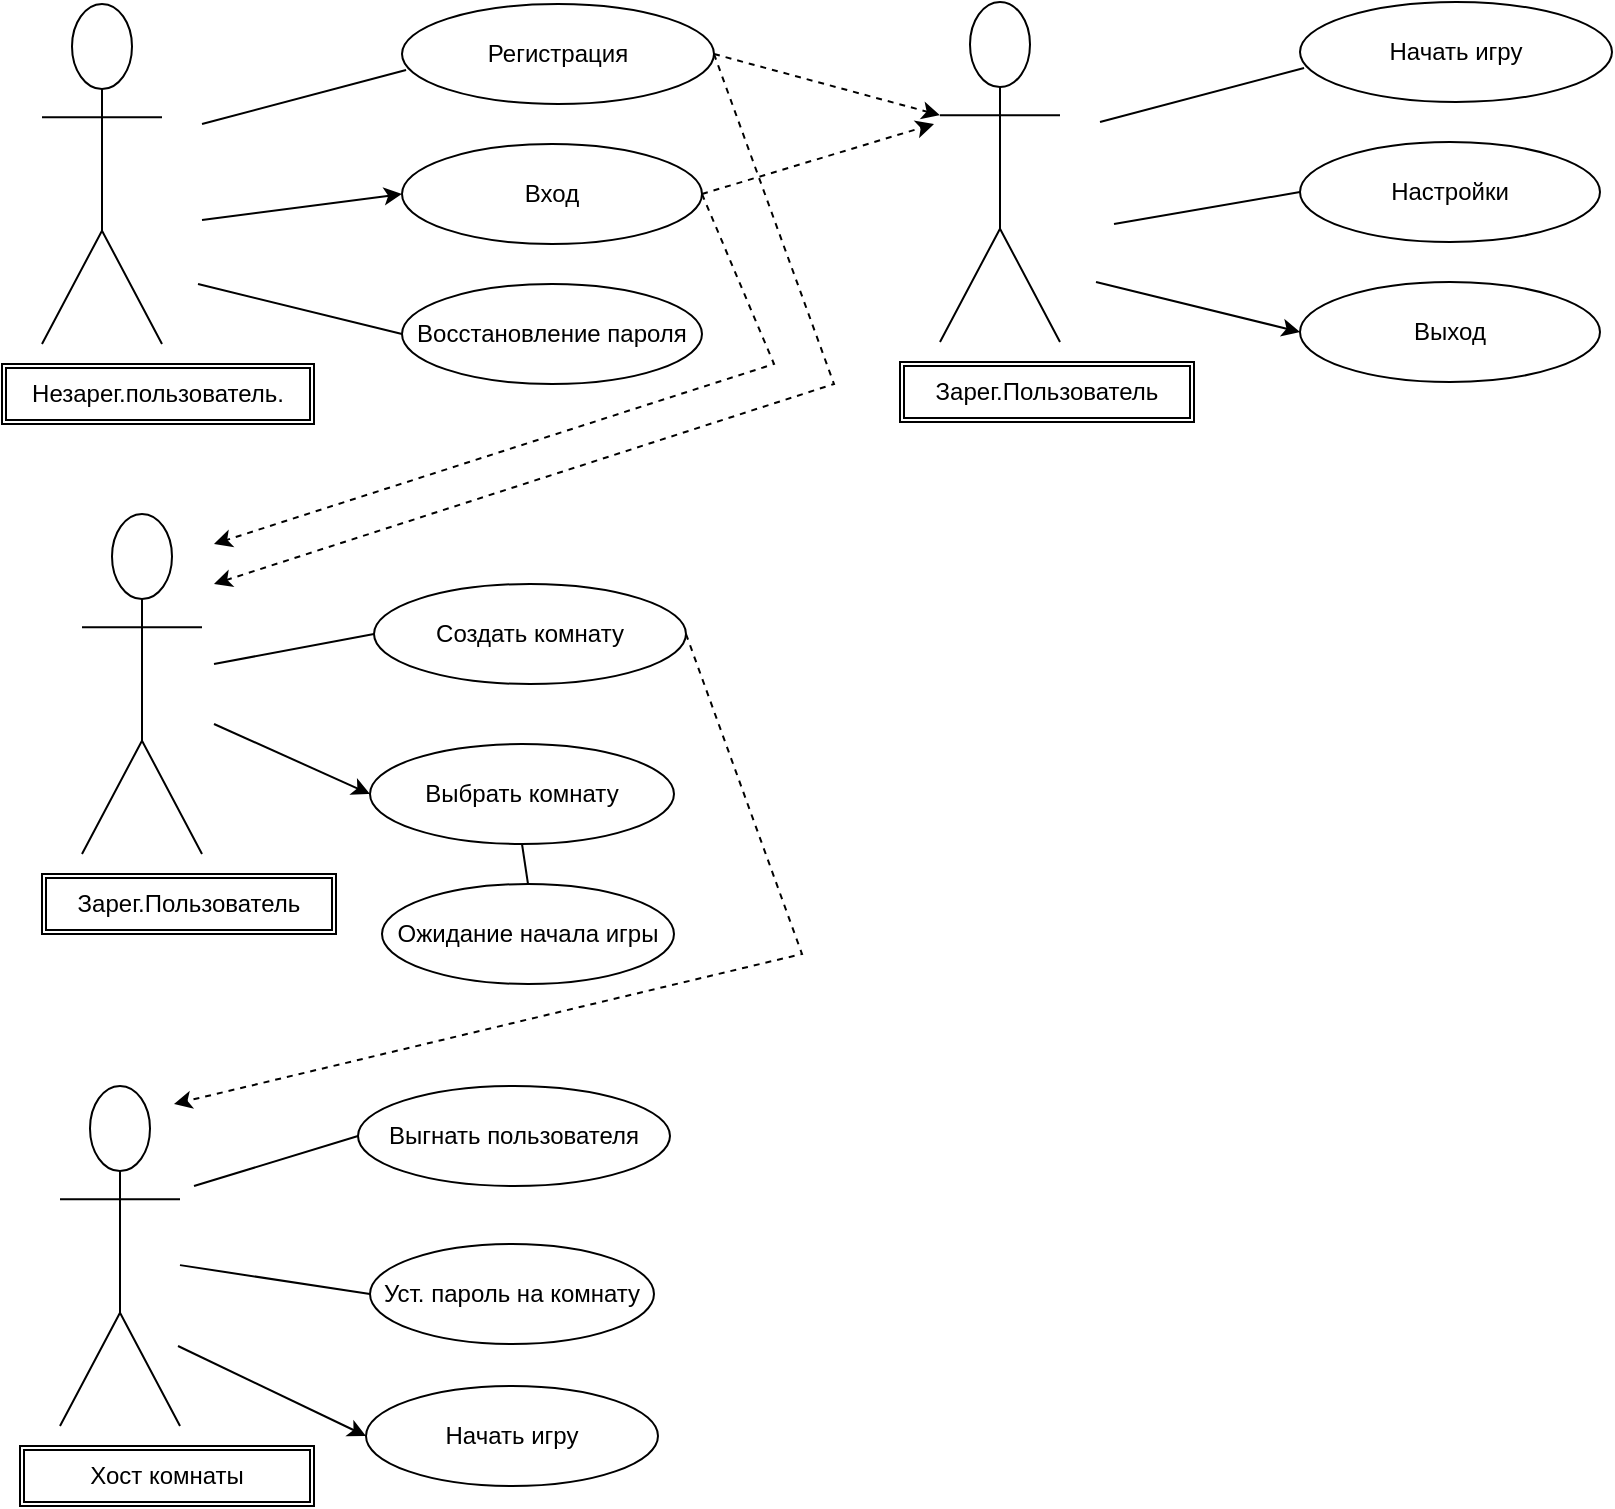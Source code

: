 <mxfile version="20.8.5" type="github">
  <diagram name="Страница 1" id="ezIfJL-Oxr7-KRxQ4rjS">
    <mxGraphModel dx="1393" dy="758" grid="1" gridSize="10" guides="1" tooltips="1" connect="1" arrows="1" fold="1" page="1" pageScale="1" pageWidth="827" pageHeight="1169" math="0" shadow="0">
      <root>
        <mxCell id="0" />
        <mxCell id="1" parent="0" />
        <mxCell id="zjCN0wRXUbvmRcvVo_0E-1" value="Actor" style="shape=umlActor;verticalLabelPosition=bottom;verticalAlign=top;html=1;outlineConnect=0;" parent="1" vertex="1">
          <mxGeometry x="34" y="120" width="60" height="170" as="geometry" />
        </mxCell>
        <mxCell id="zjCN0wRXUbvmRcvVo_0E-3" value="Регистрация" style="ellipse;whiteSpace=wrap;html=1;" parent="1" vertex="1">
          <mxGeometry x="214" y="120" width="156" height="50" as="geometry" />
        </mxCell>
        <mxCell id="zjCN0wRXUbvmRcvVo_0E-4" value="Вход" style="ellipse;whiteSpace=wrap;html=1;" parent="1" vertex="1">
          <mxGeometry x="214" y="190" width="150" height="50" as="geometry" />
        </mxCell>
        <mxCell id="zjCN0wRXUbvmRcvVo_0E-5" value="Восстановление пароля" style="ellipse;whiteSpace=wrap;html=1;" parent="1" vertex="1">
          <mxGeometry x="214" y="260" width="150" height="50" as="geometry" />
        </mxCell>
        <mxCell id="zjCN0wRXUbvmRcvVo_0E-9" value="" style="endArrow=classic;html=1;rounded=0;entryX=0;entryY=0.5;entryDx=0;entryDy=0;" parent="1" target="zjCN0wRXUbvmRcvVo_0E-4" edge="1">
          <mxGeometry width="50" height="50" relative="1" as="geometry">
            <mxPoint x="114" y="228" as="sourcePoint" />
            <mxPoint x="220" y="220" as="targetPoint" />
          </mxGeometry>
        </mxCell>
        <mxCell id="zjCN0wRXUbvmRcvVo_0E-11" value="" style="endArrow=none;html=1;rounded=0;entryX=0.013;entryY=0.66;entryDx=0;entryDy=0;entryPerimeter=0;" parent="1" target="zjCN0wRXUbvmRcvVo_0E-3" edge="1">
          <mxGeometry width="50" height="50" relative="1" as="geometry">
            <mxPoint x="114" y="180" as="sourcePoint" />
            <mxPoint x="344" y="280" as="targetPoint" />
          </mxGeometry>
        </mxCell>
        <mxCell id="zjCN0wRXUbvmRcvVo_0E-13" value="" style="endArrow=none;html=1;rounded=0;entryX=0;entryY=0.5;entryDx=0;entryDy=0;" parent="1" edge="1" target="zjCN0wRXUbvmRcvVo_0E-5">
          <mxGeometry width="50" height="50" relative="1" as="geometry">
            <mxPoint x="112" y="260" as="sourcePoint" />
            <mxPoint x="214" y="273" as="targetPoint" />
          </mxGeometry>
        </mxCell>
        <mxCell id="zjCN0wRXUbvmRcvVo_0E-19" value="Незарег.пользователь." style="shape=ext;double=1;rounded=0;whiteSpace=wrap;html=1;" parent="1" vertex="1">
          <mxGeometry x="14" y="300" width="156" height="30" as="geometry" />
        </mxCell>
        <mxCell id="zjCN0wRXUbvmRcvVo_0E-20" value="Actor" style="shape=umlActor;verticalLabelPosition=bottom;verticalAlign=top;html=1;outlineConnect=0;" parent="1" vertex="1">
          <mxGeometry x="483" y="119" width="60" height="170" as="geometry" />
        </mxCell>
        <mxCell id="zjCN0wRXUbvmRcvVo_0E-21" value="Начать игру" style="ellipse;whiteSpace=wrap;html=1;" parent="1" vertex="1">
          <mxGeometry x="663" y="119" width="156" height="50" as="geometry" />
        </mxCell>
        <mxCell id="zjCN0wRXUbvmRcvVo_0E-22" value="Настройки" style="ellipse;whiteSpace=wrap;html=1;" parent="1" vertex="1">
          <mxGeometry x="663" y="189" width="150" height="50" as="geometry" />
        </mxCell>
        <mxCell id="zjCN0wRXUbvmRcvVo_0E-23" value="Выход" style="ellipse;whiteSpace=wrap;html=1;" parent="1" vertex="1">
          <mxGeometry x="663" y="259" width="150" height="50" as="geometry" />
        </mxCell>
        <mxCell id="zjCN0wRXUbvmRcvVo_0E-25" value="" style="endArrow=none;html=1;rounded=0;entryX=0.013;entryY=0.66;entryDx=0;entryDy=0;entryPerimeter=0;endFill=0;" parent="1" target="zjCN0wRXUbvmRcvVo_0E-21" edge="1">
          <mxGeometry width="50" height="50" relative="1" as="geometry">
            <mxPoint x="563" y="179" as="sourcePoint" />
            <mxPoint x="793" y="279" as="targetPoint" />
          </mxGeometry>
        </mxCell>
        <mxCell id="zjCN0wRXUbvmRcvVo_0E-26" value="" style="endArrow=classic;html=1;rounded=0;entryX=0;entryY=0.5;entryDx=0;entryDy=0;endFill=1;" parent="1" edge="1" target="zjCN0wRXUbvmRcvVo_0E-23">
          <mxGeometry width="50" height="50" relative="1" as="geometry">
            <mxPoint x="561" y="259" as="sourcePoint" />
            <mxPoint x="663" y="272" as="targetPoint" />
          </mxGeometry>
        </mxCell>
        <mxCell id="zjCN0wRXUbvmRcvVo_0E-27" value="Зарег.Пользователь" style="shape=ext;double=1;rounded=0;whiteSpace=wrap;html=1;" parent="1" vertex="1">
          <mxGeometry x="463" y="299" width="147" height="30" as="geometry" />
        </mxCell>
        <mxCell id="zjCN0wRXUbvmRcvVo_0E-29" value="" style="endArrow=none;html=1;rounded=0;endFill=0;entryX=0;entryY=0.5;entryDx=0;entryDy=0;" parent="1" edge="1" target="zjCN0wRXUbvmRcvVo_0E-22">
          <mxGeometry width="50" height="50" relative="1" as="geometry">
            <mxPoint x="570" y="230" as="sourcePoint" />
            <mxPoint x="660" y="220" as="targetPoint" />
          </mxGeometry>
        </mxCell>
        <mxCell id="zjCN0wRXUbvmRcvVo_0E-32" value="Actor" style="shape=umlActor;verticalLabelPosition=bottom;verticalAlign=top;html=1;outlineConnect=0;" parent="1" vertex="1">
          <mxGeometry x="54" y="375" width="60" height="170" as="geometry" />
        </mxCell>
        <mxCell id="zjCN0wRXUbvmRcvVo_0E-33" value="Зарег.Пользователь" style="shape=ext;double=1;rounded=0;whiteSpace=wrap;html=1;" parent="1" vertex="1">
          <mxGeometry x="34" y="555" width="147" height="30" as="geometry" />
        </mxCell>
        <mxCell id="zjCN0wRXUbvmRcvVo_0E-34" value="Создать комнату" style="ellipse;whiteSpace=wrap;html=1;" parent="1" vertex="1">
          <mxGeometry x="200" y="410" width="156" height="50" as="geometry" />
        </mxCell>
        <mxCell id="zjCN0wRXUbvmRcvVo_0E-36" value="" style="endArrow=none;html=1;rounded=0;entryX=0;entryY=0.5;entryDx=0;entryDy=0;endFill=0;" parent="1" target="zjCN0wRXUbvmRcvVo_0E-34" edge="1">
          <mxGeometry width="50" height="50" relative="1" as="geometry">
            <mxPoint x="120" y="450" as="sourcePoint" />
            <mxPoint x="390" y="510" as="targetPoint" />
          </mxGeometry>
        </mxCell>
        <mxCell id="zjCN0wRXUbvmRcvVo_0E-37" value="Выбрать комнату" style="ellipse;whiteSpace=wrap;html=1;" parent="1" vertex="1">
          <mxGeometry x="198" y="490" width="152" height="50" as="geometry" />
        </mxCell>
        <mxCell id="zjCN0wRXUbvmRcvVo_0E-40" value="Ожидание начала игры" style="ellipse;whiteSpace=wrap;html=1;" parent="1" vertex="1">
          <mxGeometry x="204" y="560" width="146" height="50" as="geometry" />
        </mxCell>
        <mxCell id="zjCN0wRXUbvmRcvVo_0E-41" value="" style="endArrow=none;html=1;rounded=0;exitX=0.5;exitY=1;exitDx=0;exitDy=0;entryX=0.5;entryY=0;entryDx=0;entryDy=0;endFill=0;" parent="1" source="zjCN0wRXUbvmRcvVo_0E-37" target="zjCN0wRXUbvmRcvVo_0E-40" edge="1">
          <mxGeometry width="50" height="50" relative="1" as="geometry">
            <mxPoint x="340" y="560" as="sourcePoint" />
            <mxPoint x="390" y="510" as="targetPoint" />
          </mxGeometry>
        </mxCell>
        <mxCell id="zjCN0wRXUbvmRcvVo_0E-43" value="Actor" style="shape=umlActor;verticalLabelPosition=bottom;verticalAlign=top;html=1;outlineConnect=0;" parent="1" vertex="1">
          <mxGeometry x="43" y="661" width="60" height="170" as="geometry" />
        </mxCell>
        <mxCell id="zjCN0wRXUbvmRcvVo_0E-44" value="Хост комнаты" style="shape=ext;double=1;rounded=0;whiteSpace=wrap;html=1;" parent="1" vertex="1">
          <mxGeometry x="23" y="841" width="147" height="30" as="geometry" />
        </mxCell>
        <mxCell id="zjCN0wRXUbvmRcvVo_0E-45" value="Выгнать пользователя" style="ellipse;whiteSpace=wrap;html=1;" parent="1" vertex="1">
          <mxGeometry x="192" y="661" width="156" height="50" as="geometry" />
        </mxCell>
        <mxCell id="zjCN0wRXUbvmRcvVo_0E-46" value="Уст. пароль на комнату" style="ellipse;whiteSpace=wrap;html=1;" parent="1" vertex="1">
          <mxGeometry x="198" y="740" width="142" height="50" as="geometry" />
        </mxCell>
        <mxCell id="zjCN0wRXUbvmRcvVo_0E-48" value="Начать игру" style="ellipse;whiteSpace=wrap;html=1;" parent="1" vertex="1">
          <mxGeometry x="196" y="811" width="146" height="50" as="geometry" />
        </mxCell>
        <mxCell id="zjCN0wRXUbvmRcvVo_0E-50" value="" style="endArrow=none;html=1;rounded=0;endFill=0;entryX=0;entryY=0.5;entryDx=0;entryDy=0;" parent="1" edge="1" target="zjCN0wRXUbvmRcvVo_0E-45">
          <mxGeometry width="50" height="50" relative="1" as="geometry">
            <mxPoint x="110" y="711" as="sourcePoint" />
            <mxPoint x="190" y="690" as="targetPoint" />
          </mxGeometry>
        </mxCell>
        <mxCell id="zjCN0wRXUbvmRcvVo_0E-51" value="" style="endArrow=none;html=1;rounded=0;entryX=0;entryY=0.5;entryDx=0;entryDy=0;" parent="1" source="zjCN0wRXUbvmRcvVo_0E-43" target="zjCN0wRXUbvmRcvVo_0E-46" edge="1">
          <mxGeometry width="50" height="50" relative="1" as="geometry">
            <mxPoint x="340" y="731" as="sourcePoint" />
            <mxPoint x="200" y="760" as="targetPoint" />
          </mxGeometry>
        </mxCell>
        <mxCell id="zjCN0wRXUbvmRcvVo_0E-52" value="" style="endArrow=classic;html=1;rounded=0;entryX=0;entryY=0.5;entryDx=0;entryDy=0;endFill=1;" parent="1" target="zjCN0wRXUbvmRcvVo_0E-48" edge="1">
          <mxGeometry width="50" height="50" relative="1" as="geometry">
            <mxPoint x="102" y="791" as="sourcePoint" />
            <mxPoint x="192" y="781" as="targetPoint" />
          </mxGeometry>
        </mxCell>
        <mxCell id="olI_sDZArOTUhUNZPMu7-1" value="" style="endArrow=classic;dashed=1;html=1;rounded=0;exitX=1;exitY=0.5;exitDx=0;exitDy=0;entryX=0;entryY=0.333;entryDx=0;entryDy=0;entryPerimeter=0;startArrow=none;startFill=0;endFill=1;" edge="1" parent="1" source="zjCN0wRXUbvmRcvVo_0E-3" target="zjCN0wRXUbvmRcvVo_0E-20">
          <mxGeometry width="50" height="50" relative="1" as="geometry">
            <mxPoint x="530" y="520" as="sourcePoint" />
            <mxPoint x="580" y="470" as="targetPoint" />
            <Array as="points" />
          </mxGeometry>
        </mxCell>
        <mxCell id="olI_sDZArOTUhUNZPMu7-2" value="" style="endArrow=classic;dashed=1;html=1;rounded=0;exitX=1;exitY=0.5;exitDx=0;exitDy=0;endFill=1;" edge="1" parent="1" source="zjCN0wRXUbvmRcvVo_0E-4">
          <mxGeometry width="50" height="50" relative="1" as="geometry">
            <mxPoint x="350" y="220" as="sourcePoint" />
            <mxPoint x="480" y="180" as="targetPoint" />
            <Array as="points" />
          </mxGeometry>
        </mxCell>
        <mxCell id="olI_sDZArOTUhUNZPMu7-5" value="" style="endArrow=classic;dashed=1;html=1;rounded=0;exitX=1;exitY=0.5;exitDx=0;exitDy=0;endFill=1;" edge="1" parent="1" source="zjCN0wRXUbvmRcvVo_0E-3">
          <mxGeometry width="50" height="50" relative="1" as="geometry">
            <mxPoint x="530" y="520" as="sourcePoint" />
            <mxPoint x="120" y="410" as="targetPoint" />
            <Array as="points">
              <mxPoint x="430" y="310" />
            </Array>
          </mxGeometry>
        </mxCell>
        <mxCell id="olI_sDZArOTUhUNZPMu7-6" value="" style="endArrow=classic;dashed=1;html=1;rounded=0;exitX=1;exitY=0.5;exitDx=0;exitDy=0;endFill=1;" edge="1" parent="1" source="zjCN0wRXUbvmRcvVo_0E-4">
          <mxGeometry width="50" height="50" relative="1" as="geometry">
            <mxPoint x="380" y="155" as="sourcePoint" />
            <mxPoint x="120" y="390" as="targetPoint" />
            <Array as="points">
              <mxPoint x="400" y="300" />
            </Array>
          </mxGeometry>
        </mxCell>
        <mxCell id="olI_sDZArOTUhUNZPMu7-8" value="" style="endArrow=classic;dashed=1;html=1;rounded=0;exitX=1;exitY=0.5;exitDx=0;exitDy=0;endFill=1;" edge="1" parent="1" source="zjCN0wRXUbvmRcvVo_0E-34">
          <mxGeometry width="50" height="50" relative="1" as="geometry">
            <mxPoint x="354" y="430" as="sourcePoint" />
            <mxPoint x="100" y="670" as="targetPoint" />
            <Array as="points">
              <mxPoint x="414" y="595" />
            </Array>
          </mxGeometry>
        </mxCell>
        <mxCell id="olI_sDZArOTUhUNZPMu7-9" value="" style="endArrow=classic;html=1;rounded=0;entryX=0;entryY=0.5;entryDx=0;entryDy=0;endFill=1;" edge="1" parent="1" target="zjCN0wRXUbvmRcvVo_0E-37">
          <mxGeometry width="50" height="50" relative="1" as="geometry">
            <mxPoint x="120" y="480" as="sourcePoint" />
            <mxPoint x="200" y="515" as="targetPoint" />
          </mxGeometry>
        </mxCell>
      </root>
    </mxGraphModel>
  </diagram>
</mxfile>
